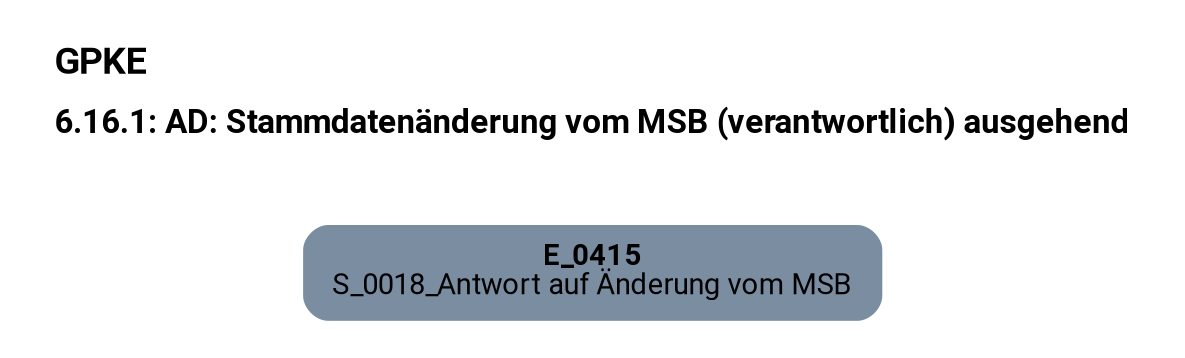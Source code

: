 digraph D {
    labelloc="t";
    label=<<B><FONT POINT-SIZE="18">GPKE</FONT></B><BR align="left"/><BR/><B><FONT POINT-SIZE="16">6.16.1: AD: Stammdatenänderung vom MSB (verantwortlich) ausgehend</FONT></B><BR align="left"/><BR/><BR/><BR/>>;
    ratio="compress";
    concentrate=true;
    pack=true;
    rankdir=TB;
    packmode="array";
    size="20,20";
    fontsize=12;
    pad=0.25;
    "Empty" [margin="0.2,0.12", shape=box, style="filled,rounded", penwidth=0.0, fillcolor="#7a8da1", label=<<B>E_0415</B><BR align="center"/><FONT>S_0018_Antwort auf Änderung vom MSB</FONT><BR align="center"/>>, fontname="Roboto, sans-serif"];


    bgcolor="transparent";
fontname="Roboto, sans-serif";
}